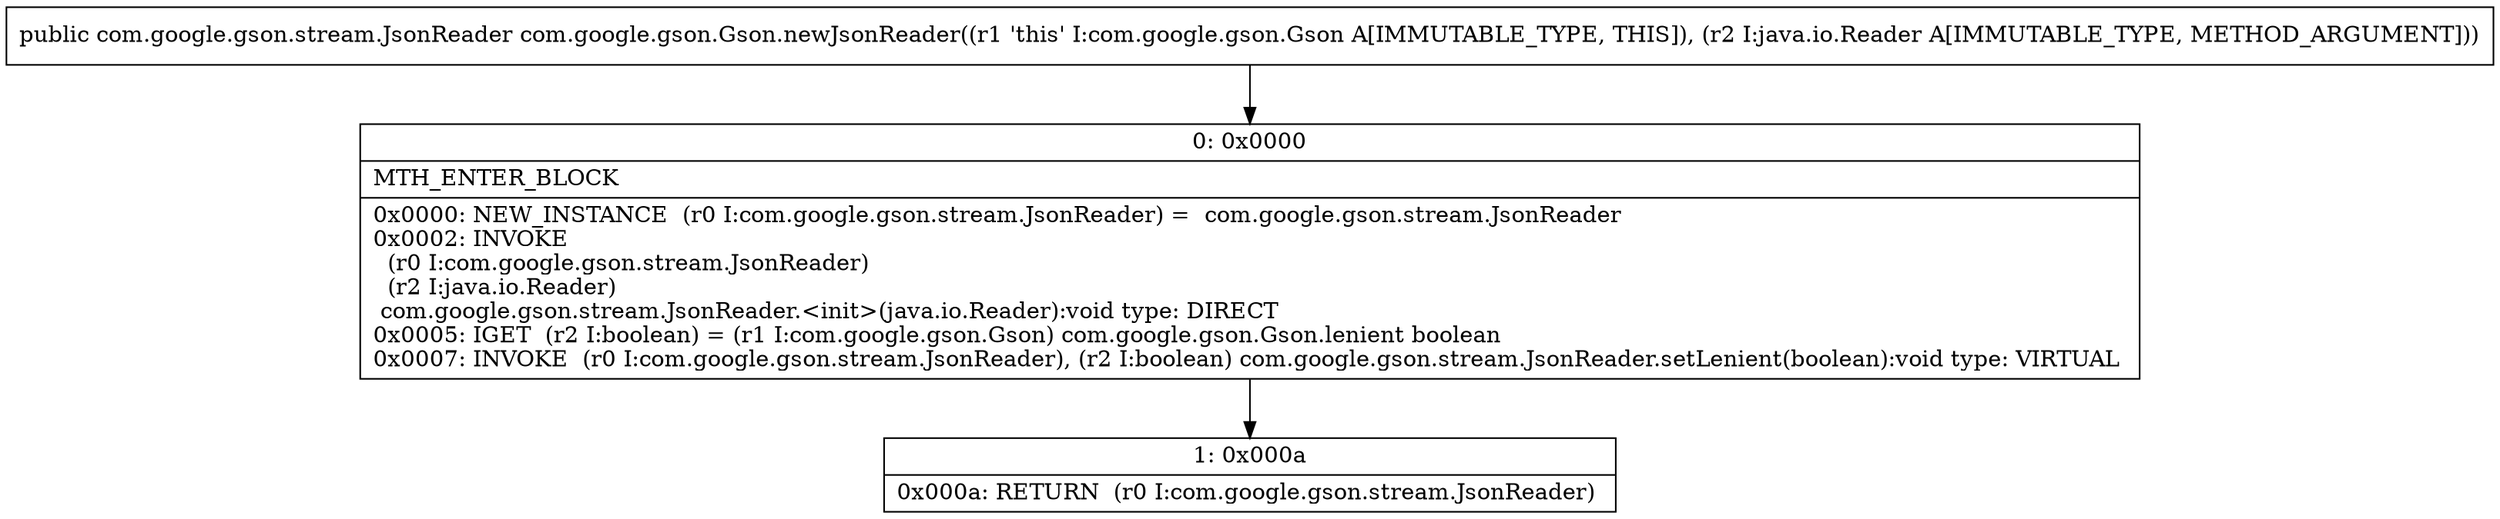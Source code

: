 digraph "CFG forcom.google.gson.Gson.newJsonReader(Ljava\/io\/Reader;)Lcom\/google\/gson\/stream\/JsonReader;" {
Node_0 [shape=record,label="{0\:\ 0x0000|MTH_ENTER_BLOCK\l|0x0000: NEW_INSTANCE  (r0 I:com.google.gson.stream.JsonReader) =  com.google.gson.stream.JsonReader \l0x0002: INVOKE  \l  (r0 I:com.google.gson.stream.JsonReader)\l  (r2 I:java.io.Reader)\l com.google.gson.stream.JsonReader.\<init\>(java.io.Reader):void type: DIRECT \l0x0005: IGET  (r2 I:boolean) = (r1 I:com.google.gson.Gson) com.google.gson.Gson.lenient boolean \l0x0007: INVOKE  (r0 I:com.google.gson.stream.JsonReader), (r2 I:boolean) com.google.gson.stream.JsonReader.setLenient(boolean):void type: VIRTUAL \l}"];
Node_1 [shape=record,label="{1\:\ 0x000a|0x000a: RETURN  (r0 I:com.google.gson.stream.JsonReader) \l}"];
MethodNode[shape=record,label="{public com.google.gson.stream.JsonReader com.google.gson.Gson.newJsonReader((r1 'this' I:com.google.gson.Gson A[IMMUTABLE_TYPE, THIS]), (r2 I:java.io.Reader A[IMMUTABLE_TYPE, METHOD_ARGUMENT])) }"];
MethodNode -> Node_0;
Node_0 -> Node_1;
}


